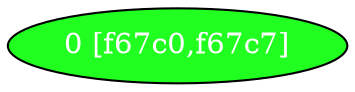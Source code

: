 diGraph libnss3{
	libnss3_0  [style=filled fillcolor="#20FF20" fontcolor="#ffffff" shape=oval label="0 [f67c0,f67c7]"]


}